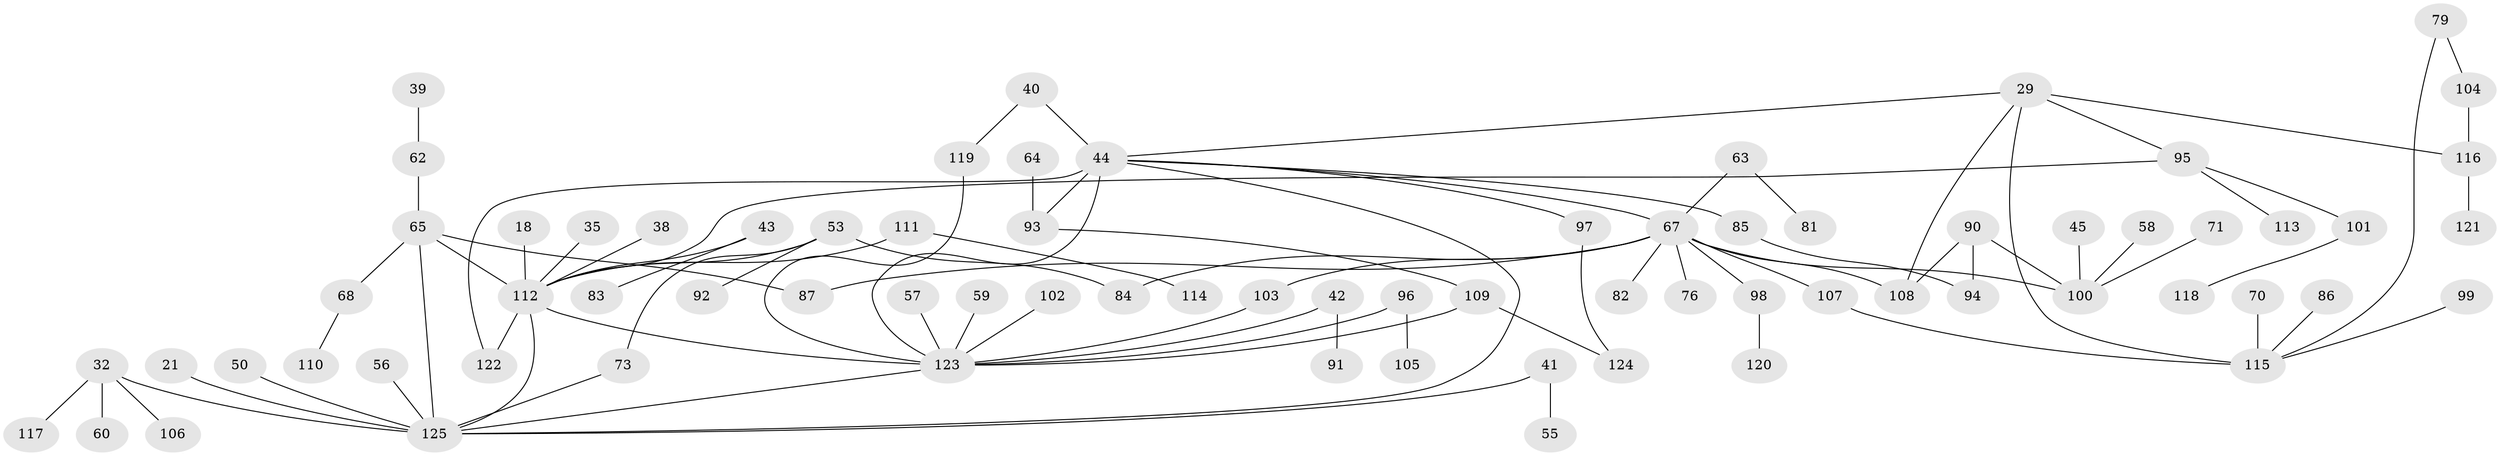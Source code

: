// original degree distribution, {3: 0.184, 6: 0.032, 7: 0.016, 2: 0.296, 5: 0.04, 4: 0.096, 1: 0.336}
// Generated by graph-tools (version 1.1) at 2025/45/03/04/25 21:45:49]
// undirected, 75 vertices, 91 edges
graph export_dot {
graph [start="1"]
  node [color=gray90,style=filled];
  18;
  21;
  29 [super="+15"];
  32;
  35;
  38;
  39;
  40;
  41;
  42;
  43;
  44 [super="+1+9+11"];
  45;
  50;
  53;
  55;
  56;
  57;
  58;
  59;
  60;
  62 [super="+34"];
  63;
  64;
  65 [super="+28+14"];
  67 [super="+22+30+36+46+48+52+61"];
  68;
  70;
  71;
  73;
  76;
  79;
  81;
  82;
  83;
  84;
  85;
  86;
  87 [super="+47"];
  90 [super="+89"];
  91;
  92;
  93 [super="+54"];
  94;
  95;
  96 [super="+88"];
  97;
  98;
  99;
  100 [super="+27"];
  101;
  102;
  103;
  104;
  105;
  106;
  107;
  108 [super="+77+69"];
  109;
  110;
  111;
  112 [super="+26+74+51"];
  113;
  114;
  115 [super="+66"];
  116;
  117;
  118;
  119;
  120;
  121;
  122 [super="+75+80"];
  123 [super="+72+25+78"];
  124;
  125 [super="+3+13"];
  18 -- 112;
  21 -- 125;
  29 -- 115 [weight=2];
  29 -- 116;
  29 -- 44;
  29 -- 95;
  29 -- 108;
  32 -- 60;
  32 -- 106;
  32 -- 117;
  32 -- 125;
  35 -- 112;
  38 -- 112;
  39 -- 62;
  40 -- 119;
  40 -- 44;
  41 -- 55;
  41 -- 125;
  42 -- 91;
  42 -- 123;
  43 -- 83;
  43 -- 112;
  44 -- 122 [weight=2];
  44 -- 97;
  44 -- 85;
  44 -- 125;
  44 -- 93 [weight=2];
  44 -- 123;
  44 -- 67;
  45 -- 100;
  50 -- 125;
  53 -- 73;
  53 -- 84;
  53 -- 92;
  53 -- 112;
  56 -- 125;
  57 -- 123;
  58 -- 100;
  59 -- 123;
  62 -- 65;
  63 -- 81;
  63 -- 67;
  64 -- 93;
  65 -- 68;
  65 -- 125 [weight=3];
  65 -- 87;
  65 -- 112;
  67 -- 98;
  67 -- 103;
  67 -- 107;
  67 -- 84;
  67 -- 76;
  67 -- 100;
  67 -- 87;
  67 -- 108;
  67 -- 82;
  68 -- 110;
  70 -- 115;
  71 -- 100;
  73 -- 125;
  79 -- 104;
  79 -- 115;
  85 -- 94;
  86 -- 115;
  90 -- 100;
  90 -- 108;
  90 -- 94;
  93 -- 109;
  95 -- 101;
  95 -- 113;
  95 -- 112;
  96 -- 105;
  96 -- 123;
  97 -- 124;
  98 -- 120;
  99 -- 115;
  101 -- 118;
  102 -- 123;
  103 -- 123;
  104 -- 116;
  107 -- 115;
  109 -- 124;
  109 -- 123;
  111 -- 114;
  111 -- 112;
  112 -- 125;
  112 -- 122 [weight=2];
  112 -- 123;
  116 -- 121;
  119 -- 123;
  123 -- 125 [weight=2];
}
